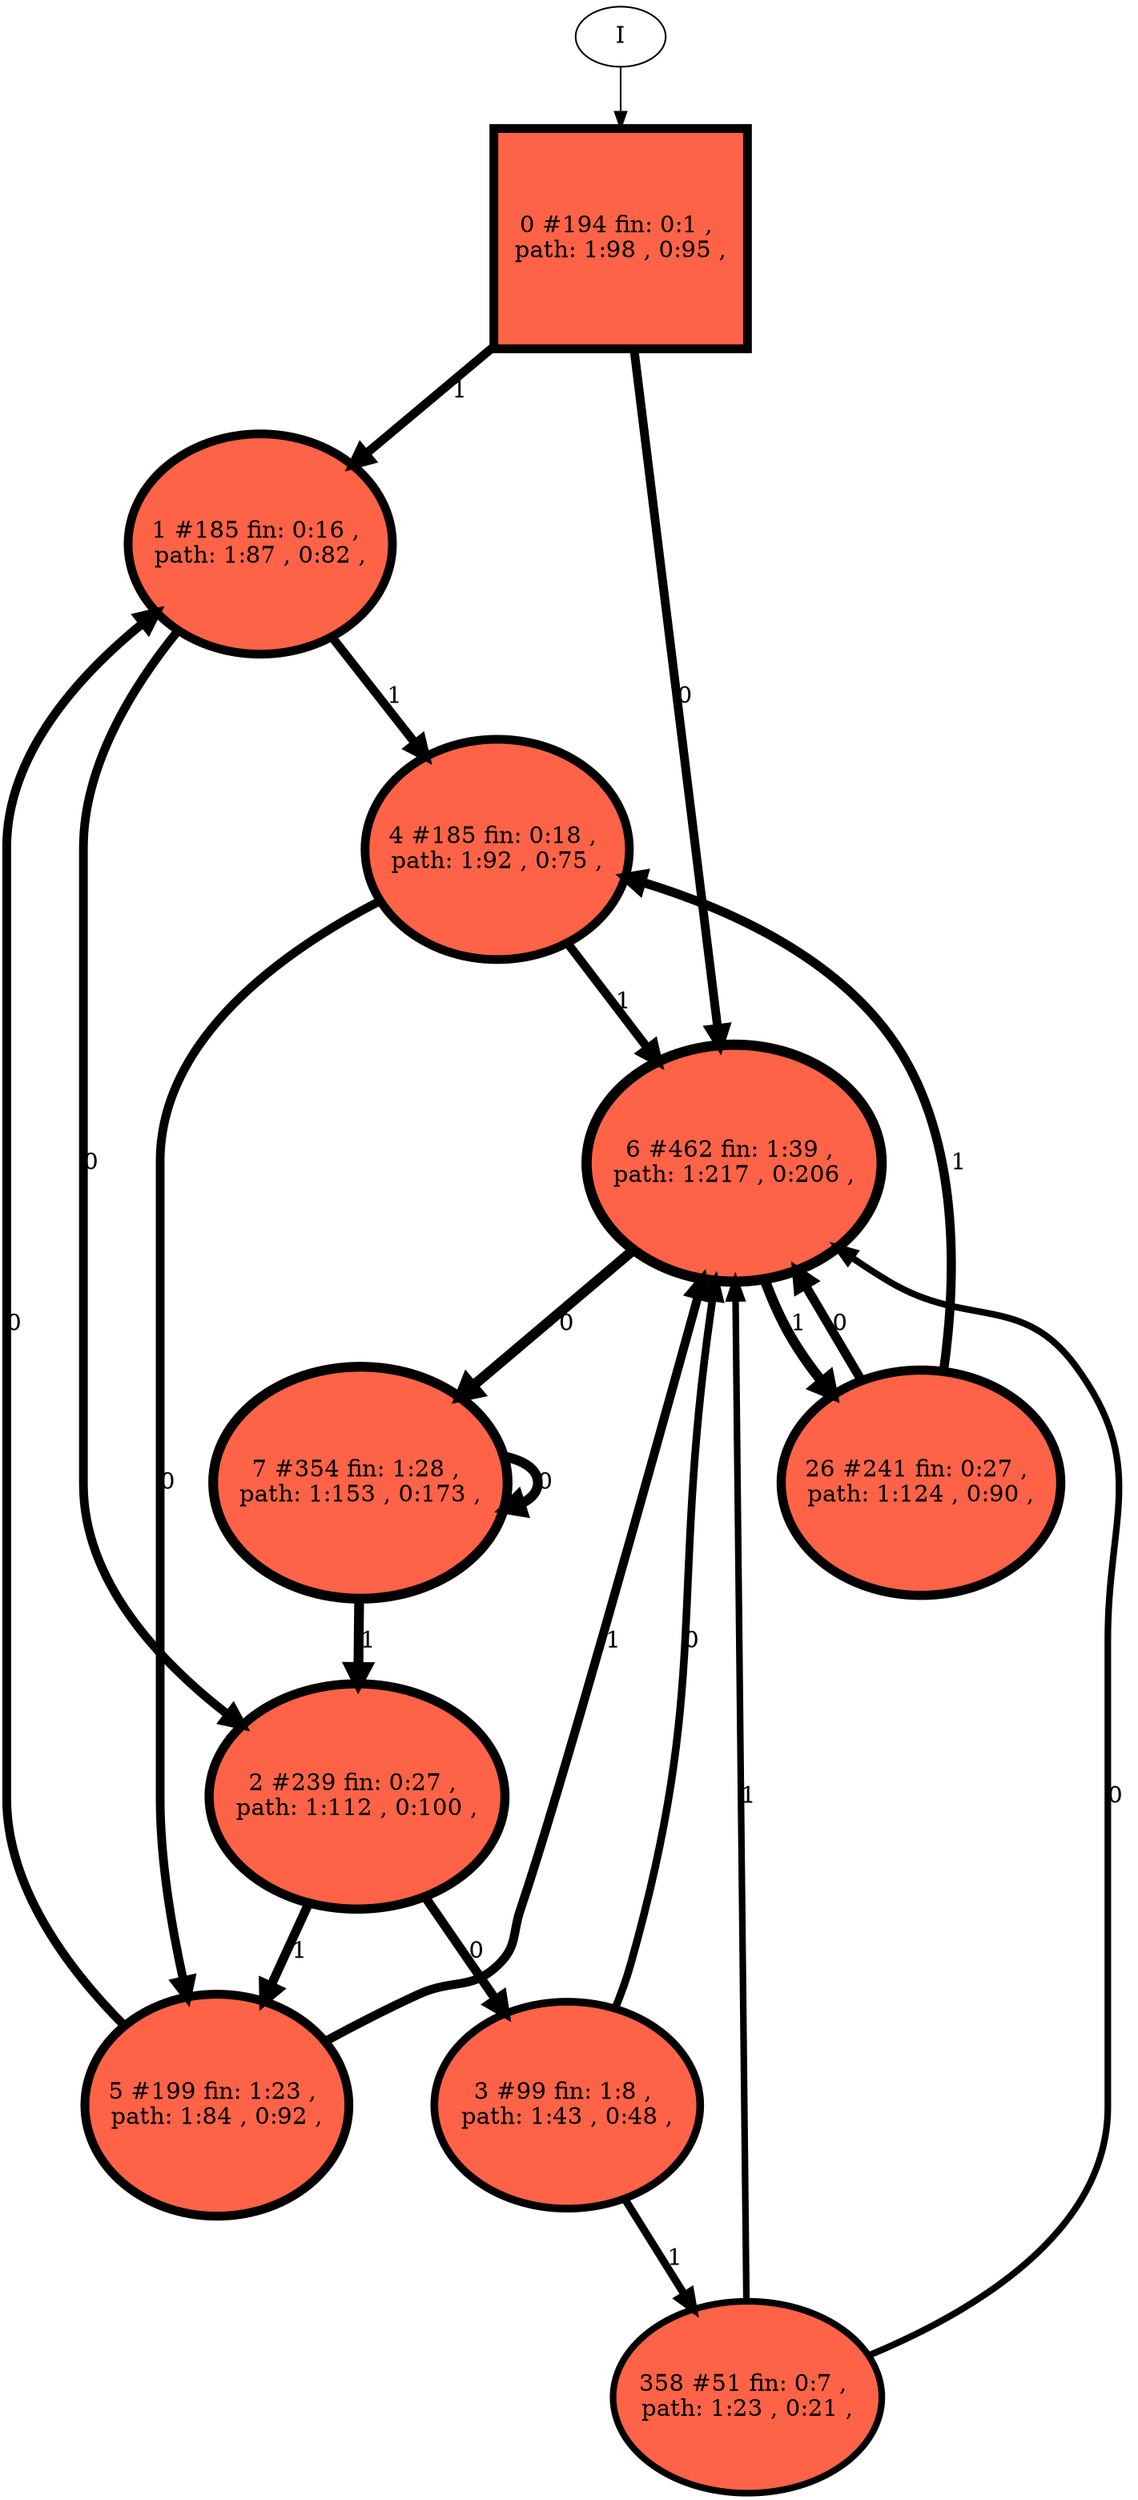 // produced with flexfringe // 
digraph DFA {
	0 [label="root" shape=box];
		I -> 0;
	0 [ label="0 #194 fin: 0:1 , 
 path: 1:98 , 0:95 , " , style=filled, fillcolor="tomato", width=1.83625, height=1.83625, penwidth=5.273];
		0 -> 1 [label="1 " , penwidth=5.273 ];
		0 -> 6 [label="0 " , penwidth=5.273 ];
	1 [ label="1 #185 fin: 0:16 , 
 path: 1:87 , 0:82 , " , style=filled, fillcolor="tomato", width=1.82869, height=1.82869, penwidth=5.22575];
		1 -> 4 [label="1 " , penwidth=5.22575 ];
		1 -> 2 [label="0 " , penwidth=5.22575 ];
	6 [ label="6 #462 fin: 1:39 , 
 path: 1:217 , 0:206 , " , style=filled, fillcolor="tomato", width=1.96539, height=1.96539, penwidth=6.13773];
		6 -> 26 [label="1 " , penwidth=6.13773 ];
		6 -> 7 [label="0 " , penwidth=6.13773 ];
	4 [ label="4 #185 fin: 0:18 , 
 path: 1:92 , 0:75 , " , style=filled, fillcolor="tomato", width=1.82869, height=1.82869, penwidth=5.22575];
		4 -> 6 [label="1 " , penwidth=5.22575 ];
		4 -> 5 [label="0 " , penwidth=5.22575 ];
	2 [ label="2 #239 fin: 0:27 , 
 path: 1:112 , 0:100 , " , style=filled, fillcolor="tomato", width=1.86882, height=1.86882, penwidth=5.48064];
		2 -> 5 [label="1 " , penwidth=5.48064 ];
		2 -> 3 [label="0 " , penwidth=5.48064 ];
	26 [ label="26 #241 fin: 0:27 , 
 path: 1:124 , 0:90 , " , style=filled, fillcolor="tomato", width=1.8701, height=1.8701, penwidth=5.48894];
		26 -> 4 [label="1 " , penwidth=5.48894 ];
		26 -> 6 [label="0 " , penwidth=5.48894 ];
	7 [ label="7 #354 fin: 1:28 , 
 path: 1:153 , 0:173 , " , style=filled, fillcolor="tomato", width=1.92747, height=1.92747, penwidth=5.87212];
		7 -> 2 [label="1 " , penwidth=5.87212 ];
		7 -> 7 [label="0 " , penwidth=5.87212 ];
	5 [ label="5 #199 fin: 1:23 , 
 path: 1:84 , 0:92 , " , style=filled, fillcolor="tomato", width=1.84028, height=1.84028, penwidth=5.29832];
		5 -> 6 [label="1 " , penwidth=5.29832 ];
		5 -> 1 [label="0 " , penwidth=5.29832 ];
	3 [ label="3 #99 fin: 1:8 , 
 path: 1:43 , 0:48 , " , style=filled, fillcolor="tomato", width=1.72369, height=1.72369, penwidth=4.60517];
		3 -> 358 [label="1 " , penwidth=4.60517 ];
		3 -> 6 [label="0 " , penwidth=4.60517 ];
	358 [ label="358 #51 fin: 0:7 , 
 path: 1:23 , 0:21 , " , style=filled, fillcolor="tomato", width=1.59964, height=1.59964, penwidth=3.95124];
		358 -> 6 [label="1 " , penwidth=3.95124 ];
		358 -> 6 [label="0 " , penwidth=3.95124 ];
}
